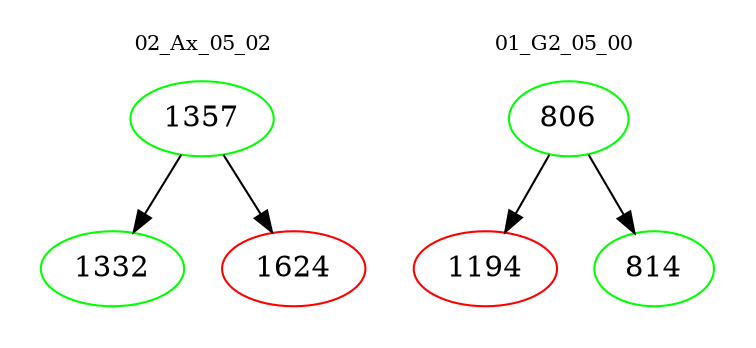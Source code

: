 digraph{
subgraph cluster_0 {
color = white
label = "02_Ax_05_02";
fontsize=10;
T0_1357 [label="1357", color="green"]
T0_1357 -> T0_1332 [color="black"]
T0_1332 [label="1332", color="green"]
T0_1357 -> T0_1624 [color="black"]
T0_1624 [label="1624", color="red"]
}
subgraph cluster_1 {
color = white
label = "01_G2_05_00";
fontsize=10;
T1_806 [label="806", color="green"]
T1_806 -> T1_1194 [color="black"]
T1_1194 [label="1194", color="red"]
T1_806 -> T1_814 [color="black"]
T1_814 [label="814", color="green"]
}
}

